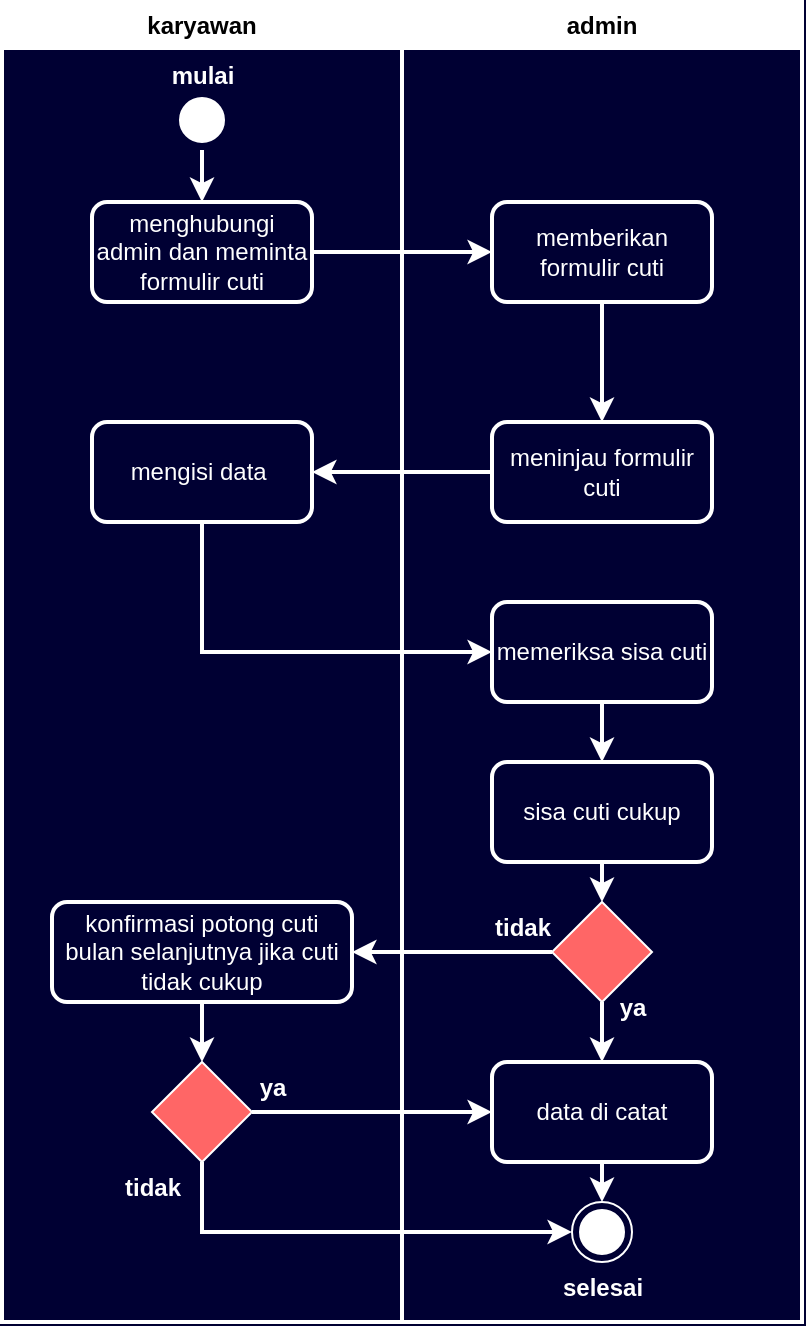 <mxfile version="24.6.4" type="github">
  <diagram name="Page-1" id="jhjfG0CmGIY8jheJav3H">
    <mxGraphModel dx="832" dy="491" grid="1" gridSize="10" guides="1" tooltips="1" connect="1" arrows="1" fold="1" page="1" pageScale="1" pageWidth="1169" pageHeight="826" background="#000033" math="0" shadow="0">
      <root>
        <mxCell id="0" />
        <mxCell id="1" parent="0" />
        <mxCell id="4Vo13kZeTU1XFkpvCee_-1" value="karyawan" style="swimlane;whiteSpace=wrap;html=1;strokeColor=#FFFFFF;strokeWidth=2;" vertex="1" parent="1">
          <mxGeometry x="170" y="60" width="200" height="660" as="geometry" />
        </mxCell>
        <mxCell id="4Vo13kZeTU1XFkpvCee_-3" value="&lt;font color=&quot;#ffffff&quot;&gt;menghubungi admin dan meminta formulir cuti&lt;/font&gt;" style="html=1;whiteSpace=wrap;fillColor=none;strokeColor=#FFFFFF;strokeWidth=2;rounded=1;" vertex="1" parent="4Vo13kZeTU1XFkpvCee_-1">
          <mxGeometry x="45" y="100" width="110" height="50" as="geometry" />
        </mxCell>
        <mxCell id="4Vo13kZeTU1XFkpvCee_-6" value="&lt;font color=&quot;#ffffff&quot;&gt;mengisi data&amp;nbsp;&lt;/font&gt;" style="html=1;whiteSpace=wrap;fillColor=none;strokeColor=#FFFFFF;strokeWidth=2;rounded=1;" vertex="1" parent="4Vo13kZeTU1XFkpvCee_-1">
          <mxGeometry x="45" y="210" width="110" height="50" as="geometry" />
        </mxCell>
        <mxCell id="4Vo13kZeTU1XFkpvCee_-35" style="edgeStyle=orthogonalEdgeStyle;rounded=0;orthogonalLoop=1;jettySize=auto;html=1;exitX=0.5;exitY=1;exitDx=0;exitDy=0;entryX=0.5;entryY=0;entryDx=0;entryDy=0;strokeColor=#FFFFFF;strokeWidth=2;" edge="1" parent="4Vo13kZeTU1XFkpvCee_-1" source="4Vo13kZeTU1XFkpvCee_-10" target="4Vo13kZeTU1XFkpvCee_-13">
          <mxGeometry relative="1" as="geometry" />
        </mxCell>
        <mxCell id="4Vo13kZeTU1XFkpvCee_-10" value="&lt;font color=&quot;#ffffff&quot;&gt;konfirmasi potong cuti bulan selanjutnya jika cuti tidak cukup&lt;/font&gt;" style="html=1;whiteSpace=wrap;fillColor=none;strokeColor=#FFFFFF;strokeWidth=2;rounded=1;" vertex="1" parent="4Vo13kZeTU1XFkpvCee_-1">
          <mxGeometry x="25" y="450" width="150" height="50" as="geometry" />
        </mxCell>
        <mxCell id="4Vo13kZeTU1XFkpvCee_-26" style="edgeStyle=orthogonalEdgeStyle;rounded=0;orthogonalLoop=1;jettySize=auto;html=1;exitX=0.5;exitY=1;exitDx=0;exitDy=0;entryX=0.5;entryY=0;entryDx=0;entryDy=0;strokeColor=#FFFFFF;strokeWidth=2;" edge="1" parent="4Vo13kZeTU1XFkpvCee_-1" source="4Vo13kZeTU1XFkpvCee_-14" target="4Vo13kZeTU1XFkpvCee_-3">
          <mxGeometry relative="1" as="geometry" />
        </mxCell>
        <mxCell id="4Vo13kZeTU1XFkpvCee_-14" value="" style="ellipse;html=1;shape=startState;fillColor=#FFFFFF;strokeColor=#FFFFFF;" vertex="1" parent="4Vo13kZeTU1XFkpvCee_-1">
          <mxGeometry x="85" y="44" width="30" height="30" as="geometry" />
        </mxCell>
        <mxCell id="4Vo13kZeTU1XFkpvCee_-13" value="" style="rhombus;whiteSpace=wrap;html=1;strokeColor=#FFFFFF;fillColor=#FF6666;" vertex="1" parent="4Vo13kZeTU1XFkpvCee_-1">
          <mxGeometry x="75" y="530" width="50" height="50" as="geometry" />
        </mxCell>
        <mxCell id="4Vo13kZeTU1XFkpvCee_-17" value="&lt;font color=&quot;#ffffff&quot;&gt;mulai&lt;/font&gt;" style="text;align=center;fontStyle=1;verticalAlign=middle;spacingLeft=3;spacingRight=3;strokeColor=none;rotatable=0;points=[[0,0.5],[1,0.5]];portConstraint=eastwest;html=1;" vertex="1" parent="4Vo13kZeTU1XFkpvCee_-1">
          <mxGeometry x="60" y="24" width="80" height="26" as="geometry" />
        </mxCell>
        <mxCell id="4Vo13kZeTU1XFkpvCee_-19" value="&lt;font color=&quot;#ffffff&quot;&gt;tidak&lt;/font&gt;" style="text;align=center;fontStyle=1;verticalAlign=middle;spacingLeft=3;spacingRight=3;strokeColor=none;rotatable=0;points=[[0,0.5],[1,0.5]];portConstraint=eastwest;html=1;" vertex="1" parent="4Vo13kZeTU1XFkpvCee_-1">
          <mxGeometry x="35" y="580" width="80" height="26" as="geometry" />
        </mxCell>
        <mxCell id="4Vo13kZeTU1XFkpvCee_-20" value="&lt;font color=&quot;#ffffff&quot;&gt;ya&lt;/font&gt;" style="text;align=center;fontStyle=1;verticalAlign=middle;spacingLeft=3;spacingRight=3;strokeColor=none;rotatable=0;points=[[0,0.5],[1,0.5]];portConstraint=eastwest;html=1;" vertex="1" parent="4Vo13kZeTU1XFkpvCee_-1">
          <mxGeometry x="95" y="530" width="80" height="26" as="geometry" />
        </mxCell>
        <mxCell id="4Vo13kZeTU1XFkpvCee_-2" value="admin" style="swimlane;whiteSpace=wrap;html=1;strokeColor=#FFFFFF;strokeWidth=2;" vertex="1" parent="1">
          <mxGeometry x="370" y="60" width="200" height="660" as="geometry" />
        </mxCell>
        <mxCell id="4Vo13kZeTU1XFkpvCee_-28" style="edgeStyle=orthogonalEdgeStyle;rounded=0;orthogonalLoop=1;jettySize=auto;html=1;exitX=0.5;exitY=1;exitDx=0;exitDy=0;entryX=0.5;entryY=0;entryDx=0;entryDy=0;strokeWidth=2;strokeColor=#FFFFFF;" edge="1" parent="4Vo13kZeTU1XFkpvCee_-2" source="4Vo13kZeTU1XFkpvCee_-5" target="4Vo13kZeTU1XFkpvCee_-7">
          <mxGeometry relative="1" as="geometry" />
        </mxCell>
        <mxCell id="4Vo13kZeTU1XFkpvCee_-5" value="&lt;font color=&quot;#ffffff&quot;&gt;memberikan formulir cuti&lt;/font&gt;&lt;span style=&quot;color: rgba(0, 0, 0, 0); font-family: monospace; font-size: 0px; text-align: start; text-wrap: nowrap;&quot;&gt;%3CmxGraphModel%3E%3Croot%3E%3CmxCell%20id%3D%220%22%2F%3E%3CmxCell%20id%3D%221%22%20parent%3D%220%22%2F%3E%3CmxCell%20id%3D%222%22%20value%3D%22%26lt%3Bfont%20color%3D%26quot%3B%23ffffff%26quot%3B%26gt%3BObject%26lt%3B%2Ffont%26gt%3B%22%20style%3D%22html%3D1%3BwhiteSpace%3Dwrap%3BfillColor%3Dnone%3BstrokeColor%3D%23FFFFFF%3BstrokeWidth%3D2%3Brounded%3D1%3B%22%20vertex%3D%221%22%20parent%3D%221%22%3E%3CmxGeometry%20x%3D%22190%22%20y%3D%22160%22%20width%3D%22110%22%20height%3D%2250%22%20as%3D%22geometry%22%2F%3E%3C%2FmxCell%3E%3C%2Froot%3E%3C%2FmxGraphModel%3E&lt;/span&gt;" style="html=1;whiteSpace=wrap;fillColor=none;strokeColor=#FFFFFF;strokeWidth=2;rounded=1;" vertex="1" parent="4Vo13kZeTU1XFkpvCee_-2">
          <mxGeometry x="45" y="100" width="110" height="50" as="geometry" />
        </mxCell>
        <mxCell id="4Vo13kZeTU1XFkpvCee_-7" value="&lt;font color=&quot;#ffffff&quot;&gt;meninjau formulir cuti&lt;/font&gt;" style="html=1;whiteSpace=wrap;fillColor=none;strokeColor=#FFFFFF;strokeWidth=2;rounded=1;" vertex="1" parent="4Vo13kZeTU1XFkpvCee_-2">
          <mxGeometry x="45" y="210" width="110" height="50" as="geometry" />
        </mxCell>
        <mxCell id="4Vo13kZeTU1XFkpvCee_-32" style="edgeStyle=orthogonalEdgeStyle;rounded=0;orthogonalLoop=1;jettySize=auto;html=1;exitX=0.5;exitY=1;exitDx=0;exitDy=0;entryX=0.5;entryY=0;entryDx=0;entryDy=0;strokeColor=#FFFFFF;strokeWidth=2;" edge="1" parent="4Vo13kZeTU1XFkpvCee_-2" source="4Vo13kZeTU1XFkpvCee_-9" target="4Vo13kZeTU1XFkpvCee_-12">
          <mxGeometry relative="1" as="geometry" />
        </mxCell>
        <mxCell id="4Vo13kZeTU1XFkpvCee_-9" value="&lt;font color=&quot;#ffffff&quot;&gt;sisa cuti cukup&lt;/font&gt;" style="html=1;whiteSpace=wrap;fillColor=none;strokeColor=#FFFFFF;strokeWidth=2;rounded=1;" vertex="1" parent="4Vo13kZeTU1XFkpvCee_-2">
          <mxGeometry x="45" y="380" width="110" height="50" as="geometry" />
        </mxCell>
        <mxCell id="4Vo13kZeTU1XFkpvCee_-31" style="edgeStyle=orthogonalEdgeStyle;rounded=0;orthogonalLoop=1;jettySize=auto;html=1;exitX=0.5;exitY=1;exitDx=0;exitDy=0;entryX=0.5;entryY=0;entryDx=0;entryDy=0;strokeColor=#FFFFFF;strokeWidth=2;" edge="1" parent="4Vo13kZeTU1XFkpvCee_-2" source="4Vo13kZeTU1XFkpvCee_-8" target="4Vo13kZeTU1XFkpvCee_-9">
          <mxGeometry relative="1" as="geometry" />
        </mxCell>
        <mxCell id="4Vo13kZeTU1XFkpvCee_-8" value="&lt;font color=&quot;#ffffff&quot;&gt;memeriksa sisa cuti&lt;/font&gt;" style="html=1;whiteSpace=wrap;fillColor=none;strokeColor=#FFFFFF;strokeWidth=2;rounded=1;" vertex="1" parent="4Vo13kZeTU1XFkpvCee_-2">
          <mxGeometry x="45" y="300" width="110" height="50" as="geometry" />
        </mxCell>
        <mxCell id="4Vo13kZeTU1XFkpvCee_-37" style="edgeStyle=orthogonalEdgeStyle;rounded=0;orthogonalLoop=1;jettySize=auto;html=1;exitX=0.5;exitY=1;exitDx=0;exitDy=0;entryX=0.5;entryY=0;entryDx=0;entryDy=0;strokeColor=#FFFFFF;strokeWidth=2;" edge="1" parent="4Vo13kZeTU1XFkpvCee_-2" source="4Vo13kZeTU1XFkpvCee_-11" target="4Vo13kZeTU1XFkpvCee_-16">
          <mxGeometry relative="1" as="geometry" />
        </mxCell>
        <mxCell id="4Vo13kZeTU1XFkpvCee_-11" value="&lt;font color=&quot;#ffffff&quot;&gt;data di catat&lt;/font&gt;" style="html=1;whiteSpace=wrap;fillColor=none;strokeColor=#FFFFFF;strokeWidth=2;rounded=1;" vertex="1" parent="4Vo13kZeTU1XFkpvCee_-2">
          <mxGeometry x="45" y="530" width="110" height="50" as="geometry" />
        </mxCell>
        <mxCell id="4Vo13kZeTU1XFkpvCee_-16" value="" style="ellipse;html=1;shape=endState;fillColor=#FFFFFF;strokeColor=#FFFFFF;" vertex="1" parent="4Vo13kZeTU1XFkpvCee_-2">
          <mxGeometry x="85" y="600" width="30" height="30" as="geometry" />
        </mxCell>
        <mxCell id="4Vo13kZeTU1XFkpvCee_-34" style="edgeStyle=orthogonalEdgeStyle;rounded=0;orthogonalLoop=1;jettySize=auto;html=1;exitX=0.5;exitY=1;exitDx=0;exitDy=0;entryX=0.5;entryY=0;entryDx=0;entryDy=0;strokeColor=#FFFFFF;strokeWidth=2;" edge="1" parent="4Vo13kZeTU1XFkpvCee_-2" source="4Vo13kZeTU1XFkpvCee_-12" target="4Vo13kZeTU1XFkpvCee_-11">
          <mxGeometry relative="1" as="geometry" />
        </mxCell>
        <mxCell id="4Vo13kZeTU1XFkpvCee_-12" value="" style="rhombus;whiteSpace=wrap;html=1;strokeColor=#FFFFFF;fillColor=#FF6666;" vertex="1" parent="4Vo13kZeTU1XFkpvCee_-2">
          <mxGeometry x="75" y="450" width="50" height="50" as="geometry" />
        </mxCell>
        <mxCell id="4Vo13kZeTU1XFkpvCee_-18" value="&lt;font color=&quot;#ffffff&quot;&gt;selesai&lt;/font&gt;" style="text;align=center;fontStyle=1;verticalAlign=middle;spacingLeft=3;spacingRight=3;strokeColor=none;rotatable=0;points=[[0,0.5],[1,0.5]];portConstraint=eastwest;html=1;" vertex="1" parent="4Vo13kZeTU1XFkpvCee_-2">
          <mxGeometry x="60" y="630" width="80" height="26" as="geometry" />
        </mxCell>
        <mxCell id="4Vo13kZeTU1XFkpvCee_-25" value="&lt;font color=&quot;#ffffff&quot;&gt;ya&lt;/font&gt;" style="text;align=center;fontStyle=1;verticalAlign=middle;spacingLeft=3;spacingRight=3;strokeColor=none;rotatable=0;points=[[0,0.5],[1,0.5]];portConstraint=eastwest;html=1;" vertex="1" parent="4Vo13kZeTU1XFkpvCee_-2">
          <mxGeometry x="75" y="490" width="80" height="26" as="geometry" />
        </mxCell>
        <mxCell id="4Vo13kZeTU1XFkpvCee_-23" value="&lt;font color=&quot;#ffffff&quot;&gt;tidak&lt;/font&gt;" style="text;align=center;fontStyle=1;verticalAlign=middle;spacingLeft=3;spacingRight=3;strokeColor=none;rotatable=0;points=[[0,0.5],[1,0.5]];portConstraint=eastwest;html=1;" vertex="1" parent="4Vo13kZeTU1XFkpvCee_-2">
          <mxGeometry x="20" y="450" width="80" height="26" as="geometry" />
        </mxCell>
        <mxCell id="4Vo13kZeTU1XFkpvCee_-27" style="edgeStyle=orthogonalEdgeStyle;rounded=0;orthogonalLoop=1;jettySize=auto;html=1;exitX=1;exitY=0.5;exitDx=0;exitDy=0;entryX=0;entryY=0.5;entryDx=0;entryDy=0;strokeWidth=2;strokeColor=#FFFFFF;" edge="1" parent="1" source="4Vo13kZeTU1XFkpvCee_-3" target="4Vo13kZeTU1XFkpvCee_-5">
          <mxGeometry relative="1" as="geometry" />
        </mxCell>
        <mxCell id="4Vo13kZeTU1XFkpvCee_-29" style="edgeStyle=orthogonalEdgeStyle;rounded=0;orthogonalLoop=1;jettySize=auto;html=1;exitX=0;exitY=0.5;exitDx=0;exitDy=0;entryX=1;entryY=0.5;entryDx=0;entryDy=0;strokeColor=#FFFFFF;strokeWidth=2;" edge="1" parent="1" source="4Vo13kZeTU1XFkpvCee_-7" target="4Vo13kZeTU1XFkpvCee_-6">
          <mxGeometry relative="1" as="geometry" />
        </mxCell>
        <mxCell id="4Vo13kZeTU1XFkpvCee_-30" style="edgeStyle=orthogonalEdgeStyle;rounded=0;orthogonalLoop=1;jettySize=auto;html=1;exitX=0.5;exitY=1;exitDx=0;exitDy=0;entryX=0;entryY=0.5;entryDx=0;entryDy=0;strokeColor=#FFFFFF;strokeWidth=2;" edge="1" parent="1" source="4Vo13kZeTU1XFkpvCee_-6" target="4Vo13kZeTU1XFkpvCee_-8">
          <mxGeometry relative="1" as="geometry" />
        </mxCell>
        <mxCell id="4Vo13kZeTU1XFkpvCee_-33" style="edgeStyle=orthogonalEdgeStyle;rounded=0;orthogonalLoop=1;jettySize=auto;html=1;exitX=0;exitY=0.5;exitDx=0;exitDy=0;entryX=1;entryY=0.5;entryDx=0;entryDy=0;strokeColor=#FFFFFF;strokeWidth=2;" edge="1" parent="1" source="4Vo13kZeTU1XFkpvCee_-12" target="4Vo13kZeTU1XFkpvCee_-10">
          <mxGeometry relative="1" as="geometry" />
        </mxCell>
        <mxCell id="4Vo13kZeTU1XFkpvCee_-36" style="edgeStyle=orthogonalEdgeStyle;rounded=0;orthogonalLoop=1;jettySize=auto;html=1;exitX=1;exitY=0.5;exitDx=0;exitDy=0;entryX=0;entryY=0.5;entryDx=0;entryDy=0;strokeColor=#FFFFFF;strokeWidth=2;" edge="1" parent="1" source="4Vo13kZeTU1XFkpvCee_-13" target="4Vo13kZeTU1XFkpvCee_-11">
          <mxGeometry relative="1" as="geometry" />
        </mxCell>
        <mxCell id="4Vo13kZeTU1XFkpvCee_-38" style="edgeStyle=orthogonalEdgeStyle;rounded=0;orthogonalLoop=1;jettySize=auto;html=1;exitX=0.5;exitY=1;exitDx=0;exitDy=0;entryX=0;entryY=0.5;entryDx=0;entryDy=0;strokeColor=#FFFFFF;strokeWidth=2;" edge="1" parent="1" source="4Vo13kZeTU1XFkpvCee_-13" target="4Vo13kZeTU1XFkpvCee_-16">
          <mxGeometry relative="1" as="geometry" />
        </mxCell>
      </root>
    </mxGraphModel>
  </diagram>
</mxfile>
